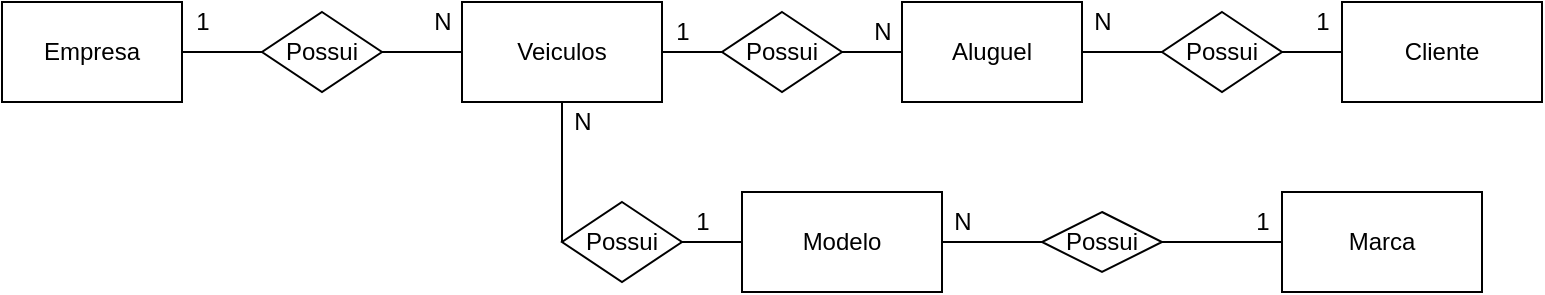 <mxfile version="12.5.8" type="device" pages="2"><diagram id="Vi_UJmLsPtQVunxqHn9D" name="Conceitual"><mxGraphModel dx="1038" dy="580" grid="1" gridSize="10" guides="1" tooltips="1" connect="1" arrows="1" fold="1" page="1" pageScale="1" pageWidth="827" pageHeight="1169" math="0" shadow="0"><root><mxCell id="0"/><mxCell id="1" parent="0"/><mxCell id="rpLYW703JkHMCJAJruGW-4" style="edgeStyle=orthogonalEdgeStyle;rounded=0;orthogonalLoop=1;jettySize=auto;html=1;endArrow=none;endFill=0;" parent="1" source="rpLYW703JkHMCJAJruGW-1" target="rpLYW703JkHMCJAJruGW-3" edge="1"><mxGeometry relative="1" as="geometry"/></mxCell><mxCell id="rpLYW703JkHMCJAJruGW-1" value="Empresa" style="rounded=0;whiteSpace=wrap;html=1;" parent="1" vertex="1"><mxGeometry x="30" y="40" width="90" height="50" as="geometry"/></mxCell><mxCell id="rpLYW703JkHMCJAJruGW-8" style="edgeStyle=orthogonalEdgeStyle;rounded=0;orthogonalLoop=1;jettySize=auto;html=1;entryX=0;entryY=0.5;entryDx=0;entryDy=0;endArrow=none;endFill=0;" parent="1" source="rpLYW703JkHMCJAJruGW-2" target="rpLYW703JkHMCJAJruGW-7" edge="1"><mxGeometry relative="1" as="geometry"/></mxCell><mxCell id="rpLYW703JkHMCJAJruGW-17" style="edgeStyle=orthogonalEdgeStyle;rounded=0;orthogonalLoop=1;jettySize=auto;html=1;endArrow=none;endFill=0;" parent="1" source="rpLYW703JkHMCJAJruGW-2" target="rpLYW703JkHMCJAJruGW-15" edge="1"><mxGeometry relative="1" as="geometry"><Array as="points"><mxPoint x="310" y="120"/><mxPoint x="310" y="120"/></Array></mxGeometry></mxCell><mxCell id="rpLYW703JkHMCJAJruGW-2" value="Veiculos" style="rounded=0;whiteSpace=wrap;html=1;" parent="1" vertex="1"><mxGeometry x="260" y="40" width="100" height="50" as="geometry"/></mxCell><mxCell id="rpLYW703JkHMCJAJruGW-5" style="edgeStyle=orthogonalEdgeStyle;rounded=0;orthogonalLoop=1;jettySize=auto;html=1;entryX=0;entryY=0.5;entryDx=0;entryDy=0;endArrow=none;endFill=0;" parent="1" source="rpLYW703JkHMCJAJruGW-3" target="rpLYW703JkHMCJAJruGW-2" edge="1"><mxGeometry relative="1" as="geometry"/></mxCell><mxCell id="rpLYW703JkHMCJAJruGW-3" value="Possui" style="rhombus;whiteSpace=wrap;html=1;" parent="1" vertex="1"><mxGeometry x="160" y="45" width="60" height="40" as="geometry"/></mxCell><mxCell id="rpLYW703JkHMCJAJruGW-12" style="edgeStyle=orthogonalEdgeStyle;rounded=0;orthogonalLoop=1;jettySize=auto;html=1;endArrow=none;endFill=0;entryX=0;entryY=0.5;entryDx=0;entryDy=0;" parent="1" source="rpLYW703JkHMCJAJruGW-6" target="rpLYW703JkHMCJAJruGW-10" edge="1"><mxGeometry relative="1" as="geometry"><mxPoint x="600" y="90" as="targetPoint"/></mxGeometry></mxCell><mxCell id="rpLYW703JkHMCJAJruGW-6" value="Aluguel" style="rounded=0;whiteSpace=wrap;html=1;" parent="1" vertex="1"><mxGeometry x="480" y="40" width="90" height="50" as="geometry"/></mxCell><mxCell id="rpLYW703JkHMCJAJruGW-9" style="edgeStyle=orthogonalEdgeStyle;rounded=0;orthogonalLoop=1;jettySize=auto;html=1;entryX=0;entryY=0.5;entryDx=0;entryDy=0;endArrow=none;endFill=0;" parent="1" source="rpLYW703JkHMCJAJruGW-7" target="rpLYW703JkHMCJAJruGW-6" edge="1"><mxGeometry relative="1" as="geometry"/></mxCell><mxCell id="rpLYW703JkHMCJAJruGW-7" value="Possui" style="rhombus;whiteSpace=wrap;html=1;" parent="1" vertex="1"><mxGeometry x="390" y="45" width="60" height="40" as="geometry"/></mxCell><mxCell id="rpLYW703JkHMCJAJruGW-13" style="edgeStyle=orthogonalEdgeStyle;rounded=0;orthogonalLoop=1;jettySize=auto;html=1;entryX=0;entryY=0.5;entryDx=0;entryDy=0;endArrow=none;endFill=0;" parent="1" source="rpLYW703JkHMCJAJruGW-10" target="rpLYW703JkHMCJAJruGW-11" edge="1"><mxGeometry relative="1" as="geometry"/></mxCell><mxCell id="rpLYW703JkHMCJAJruGW-10" value="Possui" style="rhombus;whiteSpace=wrap;html=1;" parent="1" vertex="1"><mxGeometry x="610" y="45" width="60" height="40" as="geometry"/></mxCell><mxCell id="rpLYW703JkHMCJAJruGW-11" value="Cliente" style="rounded=0;whiteSpace=wrap;html=1;" parent="1" vertex="1"><mxGeometry x="700" y="40" width="100" height="50" as="geometry"/></mxCell><mxCell id="rpLYW703JkHMCJAJruGW-22" style="edgeStyle=orthogonalEdgeStyle;rounded=0;orthogonalLoop=1;jettySize=auto;html=1;entryX=0;entryY=0.5;entryDx=0;entryDy=0;endArrow=none;endFill=0;" parent="1" source="rpLYW703JkHMCJAJruGW-14" target="rpLYW703JkHMCJAJruGW-20" edge="1"><mxGeometry relative="1" as="geometry"/></mxCell><mxCell id="rpLYW703JkHMCJAJruGW-14" value="Modelo" style="rounded=0;whiteSpace=wrap;html=1;" parent="1" vertex="1"><mxGeometry x="400" y="135" width="100" height="50" as="geometry"/></mxCell><mxCell id="rpLYW703JkHMCJAJruGW-18" style="edgeStyle=orthogonalEdgeStyle;rounded=0;orthogonalLoop=1;jettySize=auto;html=1;entryX=0;entryY=0.5;entryDx=0;entryDy=0;endArrow=none;endFill=0;" parent="1" source="rpLYW703JkHMCJAJruGW-15" target="rpLYW703JkHMCJAJruGW-14" edge="1"><mxGeometry relative="1" as="geometry"/></mxCell><mxCell id="rpLYW703JkHMCJAJruGW-15" value="Possui" style="rhombus;whiteSpace=wrap;html=1;" parent="1" vertex="1"><mxGeometry x="310" y="140" width="60" height="40" as="geometry"/></mxCell><mxCell id="rpLYW703JkHMCJAJruGW-24" style="edgeStyle=orthogonalEdgeStyle;rounded=0;orthogonalLoop=1;jettySize=auto;html=1;endArrow=none;endFill=0;" parent="1" source="rpLYW703JkHMCJAJruGW-20" target="rpLYW703JkHMCJAJruGW-23" edge="1"><mxGeometry relative="1" as="geometry"/></mxCell><mxCell id="rpLYW703JkHMCJAJruGW-20" value="Possui" style="rhombus;whiteSpace=wrap;html=1;" parent="1" vertex="1"><mxGeometry x="550" y="145" width="60" height="30" as="geometry"/></mxCell><mxCell id="rpLYW703JkHMCJAJruGW-23" value="Marca" style="rounded=0;whiteSpace=wrap;html=1;" parent="1" vertex="1"><mxGeometry x="670" y="135" width="100" height="50" as="geometry"/></mxCell><mxCell id="rpLYW703JkHMCJAJruGW-31" value="1" style="text;html=1;align=center;verticalAlign=middle;resizable=0;points=[];autosize=1;" parent="1" vertex="1"><mxGeometry x="120" y="40" width="20" height="20" as="geometry"/></mxCell><mxCell id="rpLYW703JkHMCJAJruGW-32" value="N" style="text;html=1;align=center;verticalAlign=middle;resizable=0;points=[];autosize=1;" parent="1" vertex="1"><mxGeometry x="240" y="40" width="20" height="20" as="geometry"/></mxCell><mxCell id="rpLYW703JkHMCJAJruGW-33" value="N" style="text;html=1;align=center;verticalAlign=middle;resizable=0;points=[];autosize=1;" parent="1" vertex="1"><mxGeometry x="460" y="45" width="20" height="20" as="geometry"/></mxCell><mxCell id="rpLYW703JkHMCJAJruGW-35" value="N" style="text;html=1;align=center;verticalAlign=middle;resizable=0;points=[];autosize=1;" parent="1" vertex="1"><mxGeometry x="570" y="40" width="20" height="20" as="geometry"/></mxCell><mxCell id="rpLYW703JkHMCJAJruGW-36" value="1" style="text;html=1;align=center;verticalAlign=middle;resizable=0;points=[];autosize=1;" parent="1" vertex="1"><mxGeometry x="680" y="40" width="20" height="20" as="geometry"/></mxCell><mxCell id="rpLYW703JkHMCJAJruGW-38" value="1" style="text;html=1;align=center;verticalAlign=middle;resizable=0;points=[];autosize=1;" parent="1" vertex="1"><mxGeometry x="370" y="140" width="20" height="20" as="geometry"/></mxCell><mxCell id="rpLYW703JkHMCJAJruGW-39" value="N" style="text;html=1;align=center;verticalAlign=middle;resizable=0;points=[];autosize=1;" parent="1" vertex="1"><mxGeometry x="310" y="90" width="20" height="20" as="geometry"/></mxCell><mxCell id="rpLYW703JkHMCJAJruGW-42" value="1" style="text;html=1;align=center;verticalAlign=middle;resizable=0;points=[];autosize=1;" parent="1" vertex="1"><mxGeometry x="650" y="140" width="20" height="20" as="geometry"/></mxCell><mxCell id="rpLYW703JkHMCJAJruGW-43" value="N" style="text;html=1;align=center;verticalAlign=middle;resizable=0;points=[];autosize=1;" parent="1" vertex="1"><mxGeometry x="500" y="140" width="20" height="20" as="geometry"/></mxCell><mxCell id="rpLYW703JkHMCJAJruGW-44" value="1" style="text;html=1;align=center;verticalAlign=middle;resizable=0;points=[];autosize=1;" parent="1" vertex="1"><mxGeometry x="360" y="45" width="20" height="20" as="geometry"/></mxCell></root></mxGraphModel></diagram><diagram id="XtPrQMB0VyolX6wn3Fi5" name="Lógico"><mxGraphModel dx="1038" dy="580" grid="1" gridSize="10" guides="1" tooltips="1" connect="1" arrows="1" fold="1" page="1" pageScale="1" pageWidth="827" pageHeight="1169" math="0" shadow="0"><root><mxCell id="1GY29uyPdIYvp8p6Q8zr-0"/><mxCell id="1GY29uyPdIYvp8p6Q8zr-1" parent="1GY29uyPdIYvp8p6Q8zr-0"/><mxCell id="J0k8zYCn3OZfq_aIs92F-0" value="Empresa" style="swimlane;fontStyle=0;childLayout=stackLayout;horizontal=1;startSize=26;horizontalStack=0;resizeParent=1;resizeParentMax=0;resizeLast=0;collapsible=1;marginBottom=0;swimlaneFillColor=#ffffff;align=center;fontSize=14;fillColor=#e1d5e7;strokeColor=#9673a6;" parent="1GY29uyPdIYvp8p6Q8zr-1" vertex="1"><mxGeometry x="40" y="70" width="160" height="108" as="geometry"/></mxCell><mxCell id="J0k8zYCn3OZfq_aIs92F-1" value="ID_Empresa" style="shape=partialRectangle;top=0;left=0;right=0;bottom=1;align=left;verticalAlign=middle;fillColor=none;spacingLeft=34;spacingRight=4;overflow=hidden;rotatable=0;points=[[0,0.5],[1,0.5]];portConstraint=eastwest;dropTarget=0;fontStyle=5;fontSize=12;" parent="J0k8zYCn3OZfq_aIs92F-0" vertex="1"><mxGeometry y="26" width="160" height="30" as="geometry"/></mxCell><mxCell id="J0k8zYCn3OZfq_aIs92F-2" value="PK" style="shape=partialRectangle;top=0;left=0;bottom=0;fillColor=none;align=left;verticalAlign=middle;spacingLeft=4;spacingRight=4;overflow=hidden;rotatable=0;points=[];portConstraint=eastwest;part=1;fontSize=12;" parent="J0k8zYCn3OZfq_aIs92F-1" vertex="1" connectable="0"><mxGeometry width="30" height="30" as="geometry"/></mxCell><mxCell id="J0k8zYCn3OZfq_aIs92F-3" value="Endereco" style="shape=partialRectangle;top=0;left=0;right=0;bottom=0;align=left;verticalAlign=top;fillColor=none;spacingLeft=34;spacingRight=4;overflow=hidden;rotatable=0;points=[[0,0.5],[1,0.5]];portConstraint=eastwest;dropTarget=0;fontSize=12;" parent="J0k8zYCn3OZfq_aIs92F-0" vertex="1"><mxGeometry y="56" width="160" height="26" as="geometry"/></mxCell><mxCell id="J0k8zYCn3OZfq_aIs92F-4" value="" style="shape=partialRectangle;top=0;left=0;bottom=0;fillColor=none;align=left;verticalAlign=top;spacingLeft=4;spacingRight=4;overflow=hidden;rotatable=0;points=[];portConstraint=eastwest;part=1;fontSize=12;" parent="J0k8zYCn3OZfq_aIs92F-3" vertex="1" connectable="0"><mxGeometry width="30" height="26" as="geometry"/></mxCell><mxCell id="J0k8zYCn3OZfq_aIs92F-5" value="Nome" style="shape=partialRectangle;top=0;left=0;right=0;bottom=0;align=left;verticalAlign=top;fillColor=none;spacingLeft=34;spacingRight=4;overflow=hidden;rotatable=0;points=[[0,0.5],[1,0.5]];portConstraint=eastwest;dropTarget=0;fontSize=12;" parent="J0k8zYCn3OZfq_aIs92F-0" vertex="1"><mxGeometry y="82" width="160" height="26" as="geometry"/></mxCell><mxCell id="J0k8zYCn3OZfq_aIs92F-6" value="" style="shape=partialRectangle;top=0;left=0;bottom=0;fillColor=none;align=left;verticalAlign=top;spacingLeft=4;spacingRight=4;overflow=hidden;rotatable=0;points=[];portConstraint=eastwest;part=1;fontSize=12;" parent="J0k8zYCn3OZfq_aIs92F-5" vertex="1" connectable="0"><mxGeometry width="30" height="26" as="geometry"/></mxCell><mxCell id="if7d4I1zzagyGloL2fMf-0" value="Cliente" style="swimlane;fontStyle=0;childLayout=stackLayout;horizontal=1;startSize=26;fillColor=#e1d5e7;horizontalStack=0;resizeParent=1;resizeParentMax=0;resizeLast=0;collapsible=1;marginBottom=0;swimlaneFillColor=#ffffff;align=center;fontSize=14;strokeColor=#9673a6;" parent="1GY29uyPdIYvp8p6Q8zr-1" vertex="1"><mxGeometry x="40" y="230" width="160" height="108" as="geometry"/></mxCell><mxCell id="if7d4I1zzagyGloL2fMf-1" value="ID_Cliente" style="shape=partialRectangle;top=0;left=0;right=0;bottom=1;align=left;verticalAlign=middle;fillColor=none;spacingLeft=34;spacingRight=4;overflow=hidden;rotatable=0;points=[[0,0.5],[1,0.5]];portConstraint=eastwest;dropTarget=0;fontStyle=5;fontSize=12;" parent="if7d4I1zzagyGloL2fMf-0" vertex="1"><mxGeometry y="26" width="160" height="30" as="geometry"/></mxCell><mxCell id="if7d4I1zzagyGloL2fMf-2" value="PK" style="shape=partialRectangle;top=0;left=0;bottom=0;fillColor=none;align=left;verticalAlign=middle;spacingLeft=4;spacingRight=4;overflow=hidden;rotatable=0;points=[];portConstraint=eastwest;part=1;fontSize=12;" parent="if7d4I1zzagyGloL2fMf-1" vertex="1" connectable="0"><mxGeometry width="30" height="30" as="geometry"/></mxCell><mxCell id="if7d4I1zzagyGloL2fMf-3" value="Nome" style="shape=partialRectangle;top=0;left=0;right=0;bottom=0;align=left;verticalAlign=top;fillColor=none;spacingLeft=34;spacingRight=4;overflow=hidden;rotatable=0;points=[[0,0.5],[1,0.5]];portConstraint=eastwest;dropTarget=0;fontSize=12;" parent="if7d4I1zzagyGloL2fMf-0" vertex="1"><mxGeometry y="56" width="160" height="26" as="geometry"/></mxCell><mxCell id="if7d4I1zzagyGloL2fMf-4" value="" style="shape=partialRectangle;top=0;left=0;bottom=0;fillColor=none;align=left;verticalAlign=top;spacingLeft=4;spacingRight=4;overflow=hidden;rotatable=0;points=[];portConstraint=eastwest;part=1;fontSize=12;" parent="if7d4I1zzagyGloL2fMf-3" vertex="1" connectable="0"><mxGeometry width="30" height="26" as="geometry"/></mxCell><mxCell id="if7d4I1zzagyGloL2fMf-5" value="CPF" style="shape=partialRectangle;top=0;left=0;right=0;bottom=0;align=left;verticalAlign=top;fillColor=none;spacingLeft=34;spacingRight=4;overflow=hidden;rotatable=0;points=[[0,0.5],[1,0.5]];portConstraint=eastwest;dropTarget=0;fontSize=12;" parent="if7d4I1zzagyGloL2fMf-0" vertex="1"><mxGeometry y="82" width="160" height="26" as="geometry"/></mxCell><mxCell id="if7d4I1zzagyGloL2fMf-6" value="" style="shape=partialRectangle;top=0;left=0;bottom=0;fillColor=none;align=left;verticalAlign=top;spacingLeft=4;spacingRight=4;overflow=hidden;rotatable=0;points=[];portConstraint=eastwest;part=1;fontSize=12;" parent="if7d4I1zzagyGloL2fMf-5" vertex="1" connectable="0"><mxGeometry width="30" height="26" as="geometry"/></mxCell><mxCell id="vZClNB26I1vmHYQCakhZ-0" value="Marca" style="swimlane;fontStyle=0;childLayout=stackLayout;horizontal=1;startSize=26;fillColor=#e1d5e7;horizontalStack=0;resizeParent=1;resizeParentMax=0;resizeLast=0;collapsible=1;marginBottom=0;swimlaneFillColor=#ffffff;align=center;fontSize=14;strokeColor=#9673a6;" parent="1GY29uyPdIYvp8p6Q8zr-1" vertex="1"><mxGeometry x="40" y="390" width="160" height="82" as="geometry"/></mxCell><mxCell id="vZClNB26I1vmHYQCakhZ-1" value="ID_Marca" style="shape=partialRectangle;top=0;left=0;right=0;bottom=1;align=left;verticalAlign=middle;fillColor=none;spacingLeft=34;spacingRight=4;overflow=hidden;rotatable=0;points=[[0,0.5],[1,0.5]];portConstraint=eastwest;dropTarget=0;fontStyle=5;fontSize=12;" parent="vZClNB26I1vmHYQCakhZ-0" vertex="1"><mxGeometry y="26" width="160" height="30" as="geometry"/></mxCell><mxCell id="vZClNB26I1vmHYQCakhZ-2" value="PK" style="shape=partialRectangle;top=0;left=0;bottom=0;fillColor=none;align=left;verticalAlign=middle;spacingLeft=4;spacingRight=4;overflow=hidden;rotatable=0;points=[];portConstraint=eastwest;part=1;fontSize=12;" parent="vZClNB26I1vmHYQCakhZ-1" vertex="1" connectable="0"><mxGeometry width="30" height="30" as="geometry"/></mxCell><mxCell id="vZClNB26I1vmHYQCakhZ-3" value="Titulo" style="shape=partialRectangle;top=0;left=0;right=0;bottom=0;align=left;verticalAlign=top;fillColor=none;spacingLeft=34;spacingRight=4;overflow=hidden;rotatable=0;points=[[0,0.5],[1,0.5]];portConstraint=eastwest;dropTarget=0;fontSize=12;" parent="vZClNB26I1vmHYQCakhZ-0" vertex="1"><mxGeometry y="56" width="160" height="26" as="geometry"/></mxCell><mxCell id="vZClNB26I1vmHYQCakhZ-4" value="" style="shape=partialRectangle;top=0;left=0;bottom=0;fillColor=none;align=left;verticalAlign=top;spacingLeft=4;spacingRight=4;overflow=hidden;rotatable=0;points=[];portConstraint=eastwest;part=1;fontSize=12;" parent="vZClNB26I1vmHYQCakhZ-3" vertex="1" connectable="0"><mxGeometry width="30" height="26" as="geometry"/></mxCell><mxCell id="Cd382AAk06TFczqMyoiW-0" value="Veiculo" style="swimlane;fontStyle=0;childLayout=stackLayout;horizontal=1;startSize=26;fillColor=#e1d5e7;horizontalStack=0;resizeParent=1;resizeParentMax=0;resizeLast=0;collapsible=1;marginBottom=0;swimlaneFillColor=#ffffff;align=center;fontSize=14;strokeColor=#9673a6;" parent="1GY29uyPdIYvp8p6Q8zr-1" vertex="1"><mxGeometry x="340" y="36" width="160" height="142" as="geometry"/></mxCell><mxCell id="Cd382AAk06TFczqMyoiW-1" value="ID_Veiculo" style="shape=partialRectangle;top=0;left=0;right=0;bottom=0;align=left;verticalAlign=middle;fillColor=none;spacingLeft=60;spacingRight=4;overflow=hidden;rotatable=0;points=[[0,0.5],[1,0.5]];portConstraint=eastwest;dropTarget=0;fontStyle=5;fontSize=12;" parent="Cd382AAk06TFczqMyoiW-0" vertex="1"><mxGeometry y="26" width="160" height="30" as="geometry"/></mxCell><mxCell id="Cd382AAk06TFczqMyoiW-2" value="PK" style="shape=partialRectangle;fontStyle=1;top=0;left=0;bottom=0;fillColor=none;align=left;verticalAlign=middle;spacingLeft=4;spacingRight=4;overflow=hidden;rotatable=0;points=[];portConstraint=eastwest;part=1;fontSize=12;" parent="Cd382AAk06TFczqMyoiW-1" vertex="1" connectable="0"><mxGeometry width="56" height="30" as="geometry"/></mxCell><mxCell id="Cd382AAk06TFczqMyoiW-3" value="ID_Empresa" style="shape=partialRectangle;top=0;left=0;right=0;bottom=1;align=left;verticalAlign=middle;fillColor=none;spacingLeft=60;spacingRight=4;overflow=hidden;rotatable=0;points=[[0,0.5],[1,0.5]];portConstraint=eastwest;dropTarget=0;fontStyle=5;fontSize=12;strokeColor=none;" parent="Cd382AAk06TFczqMyoiW-0" vertex="1"><mxGeometry y="56" width="160" height="30" as="geometry"/></mxCell><mxCell id="Cd382AAk06TFczqMyoiW-4" value="FK1" style="shape=partialRectangle;fontStyle=1;top=0;left=0;bottom=0;fillColor=none;align=left;verticalAlign=middle;spacingLeft=4;spacingRight=4;overflow=hidden;rotatable=0;points=[];portConstraint=eastwest;part=1;fontSize=12;" parent="Cd382AAk06TFczqMyoiW-3" vertex="1" connectable="0"><mxGeometry width="56" height="30" as="geometry"/></mxCell><mxCell id="7fOKkzN-t1IntV7PlK7d-2" value="ID_Modelo" style="shape=partialRectangle;top=0;left=0;right=0;bottom=1;align=left;verticalAlign=middle;fillColor=none;spacingLeft=60;spacingRight=4;overflow=hidden;rotatable=0;points=[[0,0.5],[1,0.5]];portConstraint=eastwest;dropTarget=0;fontStyle=5;fontSize=12;strokeWidth=1;strokeColor=#000000;" parent="Cd382AAk06TFczqMyoiW-0" vertex="1"><mxGeometry y="86" width="160" height="30" as="geometry"/></mxCell><mxCell id="7fOKkzN-t1IntV7PlK7d-3" value="FK2" style="shape=partialRectangle;fontStyle=1;top=0;left=0;bottom=0;fillColor=none;align=left;verticalAlign=middle;spacingLeft=4;spacingRight=4;overflow=hidden;rotatable=0;points=[];portConstraint=eastwest;part=1;fontSize=12;" parent="7fOKkzN-t1IntV7PlK7d-2" vertex="1" connectable="0"><mxGeometry width="56" height="30" as="geometry"/></mxCell><mxCell id="Cd382AAk06TFczqMyoiW-5" value="Placa" style="shape=partialRectangle;top=0;left=0;right=0;bottom=0;align=left;verticalAlign=top;fillColor=none;spacingLeft=60;spacingRight=4;overflow=hidden;rotatable=0;points=[[0,0.5],[1,0.5]];portConstraint=eastwest;dropTarget=0;fontSize=12;" parent="Cd382AAk06TFczqMyoiW-0" vertex="1"><mxGeometry y="116" width="160" height="26" as="geometry"/></mxCell><mxCell id="Cd382AAk06TFczqMyoiW-6" value="" style="shape=partialRectangle;top=0;left=0;bottom=0;fillColor=none;align=left;verticalAlign=top;spacingLeft=4;spacingRight=4;overflow=hidden;rotatable=0;points=[];portConstraint=eastwest;part=1;fontSize=12;" parent="Cd382AAk06TFczqMyoiW-5" vertex="1" connectable="0"><mxGeometry width="56" height="26" as="geometry"/></mxCell><mxCell id="4-vbcQemV3yphieMNxqJ-0" value="Modelo" style="swimlane;fontStyle=0;childLayout=stackLayout;horizontal=1;startSize=26;fillColor=#e1d5e7;horizontalStack=0;resizeParent=1;resizeParentMax=0;resizeLast=0;collapsible=1;marginBottom=0;swimlaneFillColor=#ffffff;align=center;fontSize=14;strokeColor=#9673a6;" parent="1GY29uyPdIYvp8p6Q8zr-1" vertex="1"><mxGeometry x="333" y="390" width="160" height="112" as="geometry"/></mxCell><mxCell id="4-vbcQemV3yphieMNxqJ-1" value="ID_Modelo" style="shape=partialRectangle;top=0;left=0;right=0;bottom=0;align=left;verticalAlign=middle;fillColor=none;spacingLeft=60;spacingRight=4;overflow=hidden;rotatable=0;points=[[0,0.5],[1,0.5]];portConstraint=eastwest;dropTarget=0;fontStyle=5;fontSize=12;" parent="4-vbcQemV3yphieMNxqJ-0" vertex="1"><mxGeometry y="26" width="160" height="30" as="geometry"/></mxCell><mxCell id="4-vbcQemV3yphieMNxqJ-2" value="PK" style="shape=partialRectangle;fontStyle=1;top=0;left=0;bottom=0;fillColor=none;align=left;verticalAlign=middle;spacingLeft=4;spacingRight=4;overflow=hidden;rotatable=0;points=[];portConstraint=eastwest;part=1;fontSize=12;" parent="4-vbcQemV3yphieMNxqJ-1" vertex="1" connectable="0"><mxGeometry width="56" height="30" as="geometry"/></mxCell><mxCell id="4-vbcQemV3yphieMNxqJ-3" value="ID_Marca" style="shape=partialRectangle;top=0;left=0;right=0;bottom=1;align=left;verticalAlign=middle;fillColor=none;spacingLeft=60;spacingRight=4;overflow=hidden;rotatable=0;points=[[0,0.5],[1,0.5]];portConstraint=eastwest;dropTarget=0;fontStyle=5;fontSize=12;strokeColor=#000000;" parent="4-vbcQemV3yphieMNxqJ-0" vertex="1"><mxGeometry y="56" width="160" height="30" as="geometry"/></mxCell><mxCell id="4-vbcQemV3yphieMNxqJ-4" value="FK1" style="shape=partialRectangle;fontStyle=1;top=0;left=0;bottom=0;fillColor=none;align=left;verticalAlign=middle;spacingLeft=4;spacingRight=4;overflow=hidden;rotatable=0;points=[];portConstraint=eastwest;part=1;fontSize=12;" parent="4-vbcQemV3yphieMNxqJ-3" vertex="1" connectable="0"><mxGeometry width="56" height="30" as="geometry"/></mxCell><mxCell id="4-vbcQemV3yphieMNxqJ-7" value="Titulo" style="shape=partialRectangle;top=0;left=0;right=0;bottom=0;align=left;verticalAlign=top;fillColor=none;spacingLeft=60;spacingRight=4;overflow=hidden;rotatable=0;points=[[0,0.5],[1,0.5]];portConstraint=eastwest;dropTarget=0;fontSize=12;" parent="4-vbcQemV3yphieMNxqJ-0" vertex="1"><mxGeometry y="86" width="160" height="26" as="geometry"/></mxCell><mxCell id="4-vbcQemV3yphieMNxqJ-8" value="" style="shape=partialRectangle;top=0;left=0;bottom=0;fillColor=none;align=left;verticalAlign=top;spacingLeft=4;spacingRight=4;overflow=hidden;rotatable=0;points=[];portConstraint=eastwest;part=1;fontSize=12;" parent="4-vbcQemV3yphieMNxqJ-7" vertex="1" connectable="0"><mxGeometry width="56" height="26" as="geometry"/></mxCell><mxCell id="ECW9Nbt-_enPXJHlDLPA-0" value="Aluguel" style="swimlane;fontStyle=0;childLayout=stackLayout;horizontal=1;startSize=26;fillColor=#e1d5e7;horizontalStack=0;resizeParent=1;resizeParentMax=0;resizeLast=0;collapsible=1;marginBottom=0;swimlaneFillColor=#ffffff;align=center;fontSize=14;strokeColor=#9673a6;" parent="1GY29uyPdIYvp8p6Q8zr-1" vertex="1"><mxGeometry x="340" y="230" width="160" height="142" as="geometry"/></mxCell><mxCell id="ECW9Nbt-_enPXJHlDLPA-1" value="ID_Aluguel" style="shape=partialRectangle;top=0;left=0;right=0;bottom=0;align=left;verticalAlign=middle;fillColor=none;spacingLeft=60;spacingRight=4;overflow=hidden;rotatable=0;points=[[0,0.5],[1,0.5]];portConstraint=eastwest;dropTarget=0;fontStyle=5;fontSize=12;" parent="ECW9Nbt-_enPXJHlDLPA-0" vertex="1"><mxGeometry y="26" width="160" height="30" as="geometry"/></mxCell><mxCell id="ECW9Nbt-_enPXJHlDLPA-2" value="PK" style="shape=partialRectangle;fontStyle=1;top=0;left=0;bottom=0;fillColor=none;align=left;verticalAlign=middle;spacingLeft=4;spacingRight=4;overflow=hidden;rotatable=0;points=[];portConstraint=eastwest;part=1;fontSize=12;" parent="ECW9Nbt-_enPXJHlDLPA-1" vertex="1" connectable="0"><mxGeometry width="56" height="30" as="geometry"/></mxCell><mxCell id="ECW9Nbt-_enPXJHlDLPA-3" value="ID_Veiculo" style="shape=partialRectangle;top=0;left=0;right=0;bottom=1;align=left;verticalAlign=middle;fillColor=none;spacingLeft=60;spacingRight=4;overflow=hidden;rotatable=0;points=[[0,0.5],[1,0.5]];portConstraint=eastwest;dropTarget=0;fontStyle=5;fontSize=12;strokeColor=none;" parent="ECW9Nbt-_enPXJHlDLPA-0" vertex="1"><mxGeometry y="56" width="160" height="30" as="geometry"/></mxCell><mxCell id="ECW9Nbt-_enPXJHlDLPA-4" value="FK1" style="shape=partialRectangle;fontStyle=1;top=0;left=0;bottom=0;fillColor=none;align=left;verticalAlign=middle;spacingLeft=4;spacingRight=4;overflow=hidden;rotatable=0;points=[];portConstraint=eastwest;part=1;fontSize=12;" parent="ECW9Nbt-_enPXJHlDLPA-3" vertex="1" connectable="0"><mxGeometry width="56" height="30" as="geometry"/></mxCell><mxCell id="ECW9Nbt-_enPXJHlDLPA-5" value="ID_Cliente" style="shape=partialRectangle;top=0;left=0;right=0;bottom=1;align=left;verticalAlign=middle;fillColor=none;spacingLeft=60;spacingRight=4;overflow=hidden;rotatable=0;points=[[0,0.5],[1,0.5]];portConstraint=eastwest;dropTarget=0;fontStyle=5;fontSize=12;strokeWidth=1;strokeColor=#000000;" parent="ECW9Nbt-_enPXJHlDLPA-0" vertex="1"><mxGeometry y="86" width="160" height="30" as="geometry"/></mxCell><mxCell id="ECW9Nbt-_enPXJHlDLPA-6" value="FK2" style="shape=partialRectangle;fontStyle=1;top=0;left=0;bottom=0;fillColor=none;align=left;verticalAlign=middle;spacingLeft=4;spacingRight=4;overflow=hidden;rotatable=0;points=[];portConstraint=eastwest;part=1;fontSize=12;" parent="ECW9Nbt-_enPXJHlDLPA-5" vertex="1" connectable="0"><mxGeometry width="56" height="30" as="geometry"/></mxCell><mxCell id="ECW9Nbt-_enPXJHlDLPA-7" value="Data" style="shape=partialRectangle;top=0;left=0;right=0;bottom=0;align=left;verticalAlign=top;fillColor=none;spacingLeft=60;spacingRight=4;overflow=hidden;rotatable=0;points=[[0,0.5],[1,0.5]];portConstraint=eastwest;dropTarget=0;fontSize=12;" parent="ECW9Nbt-_enPXJHlDLPA-0" vertex="1"><mxGeometry y="116" width="160" height="26" as="geometry"/></mxCell><mxCell id="ECW9Nbt-_enPXJHlDLPA-8" value="" style="shape=partialRectangle;top=0;left=0;bottom=0;fillColor=none;align=left;verticalAlign=top;spacingLeft=4;spacingRight=4;overflow=hidden;rotatable=0;points=[];portConstraint=eastwest;part=1;fontSize=12;" parent="ECW9Nbt-_enPXJHlDLPA-7" vertex="1" connectable="0"><mxGeometry width="56" height="26" as="geometry"/></mxCell><mxCell id="xRoVyMGWkOC7MPPNcaYM-0" value="" style="edgeStyle=entityRelationEdgeStyle;fontSize=12;html=1;endArrow=ERoneToMany;exitX=1;exitY=0.5;exitDx=0;exitDy=0;entryX=0;entryY=0.5;entryDx=0;entryDy=0;" parent="1GY29uyPdIYvp8p6Q8zr-1" source="J0k8zYCn3OZfq_aIs92F-1" target="Cd382AAk06TFczqMyoiW-3" edge="1"><mxGeometry width="100" height="100" relative="1" as="geometry"><mxPoint x="230" y="190" as="sourcePoint"/><mxPoint x="330" y="90" as="targetPoint"/></mxGeometry></mxCell><mxCell id="Nzs79jdOpS8w8896e8XR-0" value="" style="fontSize=12;html=1;endArrow=ERoneToMany;exitX=1;exitY=0.5;exitDx=0;exitDy=0;entryX=1;entryY=0.5;entryDx=0;entryDy=0;" parent="1GY29uyPdIYvp8p6Q8zr-1" source="Cd382AAk06TFczqMyoiW-1" target="ECW9Nbt-_enPXJHlDLPA-3" edge="1"><mxGeometry width="100" height="100" relative="1" as="geometry"><mxPoint x="500" y="280" as="sourcePoint"/><mxPoint x="520" y="290" as="targetPoint"/><Array as="points"><mxPoint x="580" y="77"/><mxPoint x="580" y="301"/></Array></mxGeometry></mxCell><mxCell id="HiKGjgGiqjZ58VikXVpA-0" value="" style="edgeStyle=entityRelationEdgeStyle;fontSize=12;html=1;endArrow=ERoneToMany;entryX=0;entryY=0.5;entryDx=0;entryDy=0;exitX=1;exitY=0.5;exitDx=0;exitDy=0;" parent="1GY29uyPdIYvp8p6Q8zr-1" source="if7d4I1zzagyGloL2fMf-1" target="ECW9Nbt-_enPXJHlDLPA-5" edge="1"><mxGeometry width="100" height="100" relative="1" as="geometry"><mxPoint x="220" y="350" as="sourcePoint"/><mxPoint x="320" y="250" as="targetPoint"/></mxGeometry></mxCell><mxCell id="FKTDwqDJBHWSoVuaQqka-0" value="" style="fontSize=12;html=1;endArrow=ERoneToMany;exitX=1;exitY=0.5;exitDx=0;exitDy=0;entryX=1;entryY=0.5;entryDx=0;entryDy=0;" parent="1GY29uyPdIYvp8p6Q8zr-1" source="4-vbcQemV3yphieMNxqJ-1" target="7fOKkzN-t1IntV7PlK7d-2" edge="1"><mxGeometry width="100" height="100" relative="1" as="geometry"><mxPoint x="530" y="490" as="sourcePoint"/><mxPoint x="560" y="150" as="targetPoint"/><Array as="points"><mxPoint x="550" y="431"/><mxPoint x="550" y="137"/></Array></mxGeometry></mxCell><mxCell id="cQqZsbqYHczJIMPDFJXh-0" value="" style="edgeStyle=entityRelationEdgeStyle;fontSize=12;html=1;endArrow=ERoneToMany;entryX=0;entryY=0.5;entryDx=0;entryDy=0;exitX=1;exitY=0.5;exitDx=0;exitDy=0;" parent="1GY29uyPdIYvp8p6Q8zr-1" source="vZClNB26I1vmHYQCakhZ-1" target="4-vbcQemV3yphieMNxqJ-3" edge="1"><mxGeometry width="100" height="100" relative="1" as="geometry"><mxPoint x="210" y="500" as="sourcePoint"/><mxPoint x="310" y="400" as="targetPoint"/></mxGeometry></mxCell></root></mxGraphModel></diagram></mxfile>